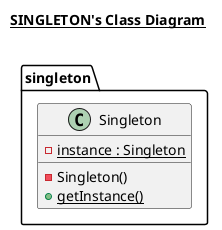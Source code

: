 @startuml

title __SINGLETON's Class Diagram__\n

  package singleton {
    class Singleton {
        {static} - instance : Singleton
        - Singleton()
        {static} + getInstance()
    }
  }

@enduml
